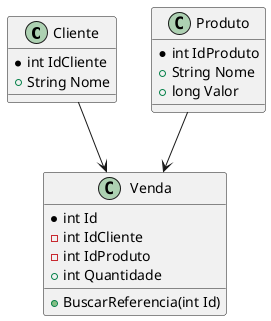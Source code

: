 @startuml Teste
  class Cliente {
    *int IdCliente
    +String Nome
  }

  class Produto {
    *int IdProduto
    +String Nome
    +long Valor
    }

  class Venda {
    *int Id
    -int IdCliente
    -int IdProduto
    +int Quantidade
    +BuscarReferencia(int Id)
  }

  Cliente --> Venda
  Produto --> Venda
@enduml
